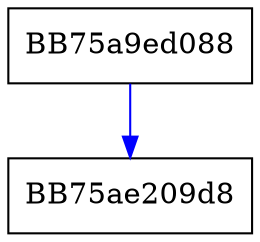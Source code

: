 digraph OperatorDelete {
  node [shape="box"];
  graph [splines=ortho];
  BB75a9ed088 -> BB75ae209d8 [color="blue"];
}